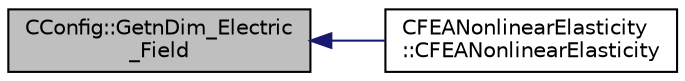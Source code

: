 digraph "CConfig::GetnDim_Electric_Field"
{
  edge [fontname="Helvetica",fontsize="10",labelfontname="Helvetica",labelfontsize="10"];
  node [fontname="Helvetica",fontsize="10",shape=record];
  rankdir="LR";
  Node8413 [label="CConfig::GetnDim_Electric\l_Field",height=0.2,width=0.4,color="black", fillcolor="grey75", style="filled", fontcolor="black"];
  Node8413 -> Node8414 [dir="back",color="midnightblue",fontsize="10",style="solid",fontname="Helvetica"];
  Node8414 [label="CFEANonlinearElasticity\l::CFEANonlinearElasticity",height=0.2,width=0.4,color="black", fillcolor="white", style="filled",URL="$class_c_f_e_a_nonlinear_elasticity.html#a34c2ea83c93ac2c53f262e1f2ad16d63",tooltip="Constructor of the class. "];
}
